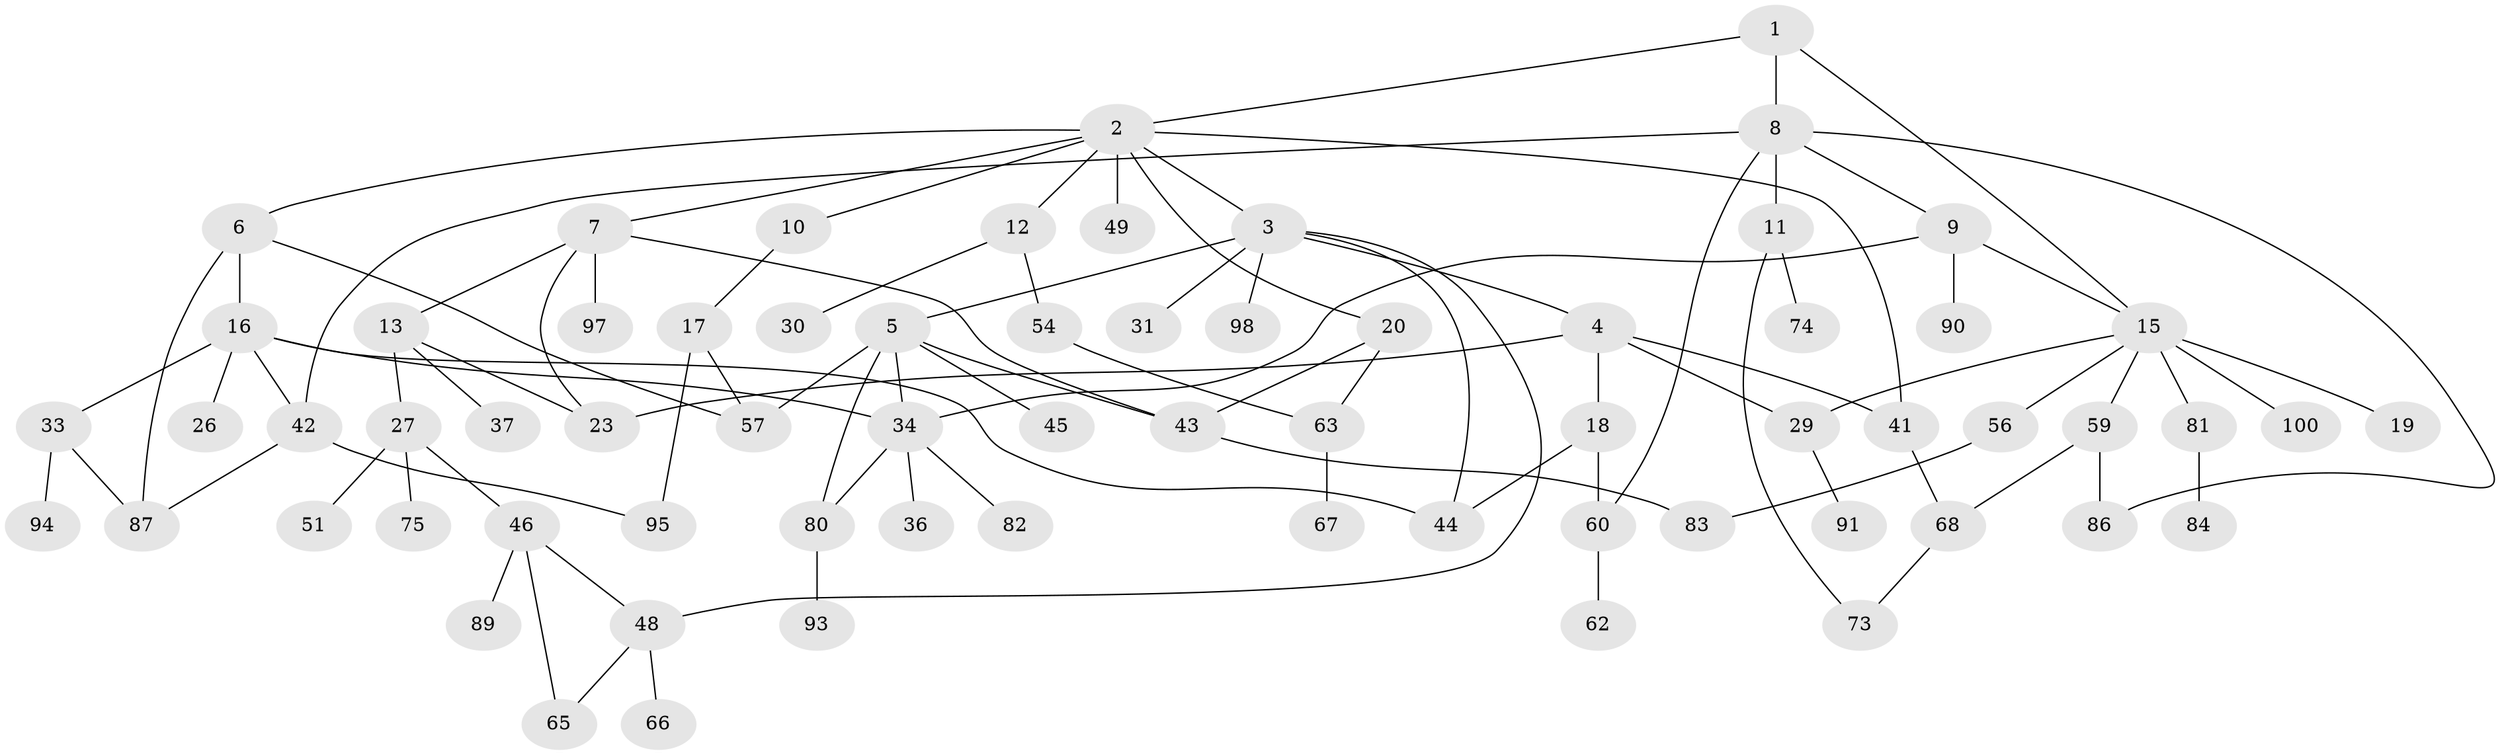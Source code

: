 // original degree distribution, {3: 0.28, 9: 0.01, 7: 0.03, 5: 0.03, 4: 0.05, 6: 0.02, 2: 0.31, 1: 0.27}
// Generated by graph-tools (version 1.1) at 2025/54/02/21/25 11:54:43]
// undirected, 68 vertices, 93 edges
graph export_dot {
graph [start="1"]
  node [color=gray90,style=filled];
  1 [super="+35"];
  2 [super="+22"];
  3 [super="+92"];
  4 [super="+76"];
  5 [super="+21"];
  6 [super="+24"];
  7 [super="+64"];
  8 [super="+70"];
  9 [super="+53"];
  10 [super="+55"];
  11 [super="+40"];
  12;
  13 [super="+14"];
  15 [super="+58"];
  16 [super="+25"];
  17 [super="+38"];
  18 [super="+50"];
  19;
  20 [super="+28"];
  23 [super="+52"];
  26;
  27 [super="+32"];
  29;
  30;
  31;
  33 [super="+39"];
  34 [super="+78"];
  36;
  37;
  41;
  42 [super="+47"];
  43 [super="+79"];
  44 [super="+99"];
  45;
  46 [super="+61"];
  48;
  49;
  51;
  54;
  56;
  57 [super="+72"];
  59;
  60;
  62;
  63 [super="+85"];
  65 [super="+77"];
  66 [super="+69"];
  67 [super="+96"];
  68 [super="+71"];
  73 [super="+88"];
  74;
  75;
  80;
  81;
  82;
  83;
  84;
  86;
  87;
  89;
  90;
  91;
  93;
  94;
  95;
  97;
  98;
  100;
  1 -- 2;
  1 -- 8;
  1 -- 15;
  2 -- 3;
  2 -- 6;
  2 -- 7;
  2 -- 10;
  2 -- 12;
  2 -- 20;
  2 -- 41;
  2 -- 49;
  3 -- 4;
  3 -- 5;
  3 -- 31;
  3 -- 44;
  3 -- 98;
  3 -- 48;
  4 -- 18;
  4 -- 41;
  4 -- 29;
  4 -- 23;
  5 -- 34;
  5 -- 45;
  5 -- 43;
  5 -- 80;
  5 -- 57;
  6 -- 16;
  6 -- 57;
  6 -- 87;
  7 -- 13;
  7 -- 23;
  7 -- 43;
  7 -- 97;
  8 -- 9;
  8 -- 11;
  8 -- 42;
  8 -- 86;
  8 -- 60;
  9 -- 15;
  9 -- 90;
  9 -- 34;
  10 -- 17;
  11 -- 74;
  11 -- 73;
  12 -- 30;
  12 -- 54;
  13 -- 27;
  13 -- 37;
  13 -- 23;
  15 -- 19;
  15 -- 29;
  15 -- 56;
  15 -- 81;
  15 -- 59;
  15 -- 100;
  16 -- 26;
  16 -- 33;
  16 -- 34;
  16 -- 42;
  16 -- 44;
  17 -- 95;
  17 -- 57;
  18 -- 60;
  18 -- 44;
  20 -- 43;
  20 -- 63;
  27 -- 46;
  27 -- 51;
  27 -- 75;
  29 -- 91;
  33 -- 94;
  33 -- 87;
  34 -- 36;
  34 -- 80;
  34 -- 82;
  41 -- 68;
  42 -- 95;
  42 -- 87;
  43 -- 83;
  46 -- 48;
  46 -- 89;
  46 -- 65;
  48 -- 65;
  48 -- 66;
  54 -- 63;
  56 -- 83;
  59 -- 68;
  59 -- 86;
  60 -- 62;
  63 -- 67;
  68 -- 73;
  80 -- 93;
  81 -- 84;
}
